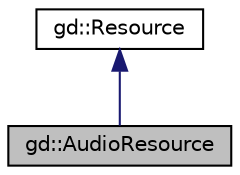 digraph "gd::AudioResource"
{
  edge [fontname="Helvetica",fontsize="10",labelfontname="Helvetica",labelfontsize="10"];
  node [fontname="Helvetica",fontsize="10",shape=record];
  Node1 [label="gd::AudioResource",height=0.2,width=0.4,color="black", fillcolor="grey75", style="filled", fontcolor="black"];
  Node2 -> Node1 [dir="back",color="midnightblue",fontsize="10",style="solid",fontname="Helvetica"];
  Node2 [label="gd::Resource",height=0.2,width=0.4,color="black", fillcolor="white", style="filled",URL="$classgd_1_1_resource.html",tooltip="Base class to describe a resource used by a game. "];
}
